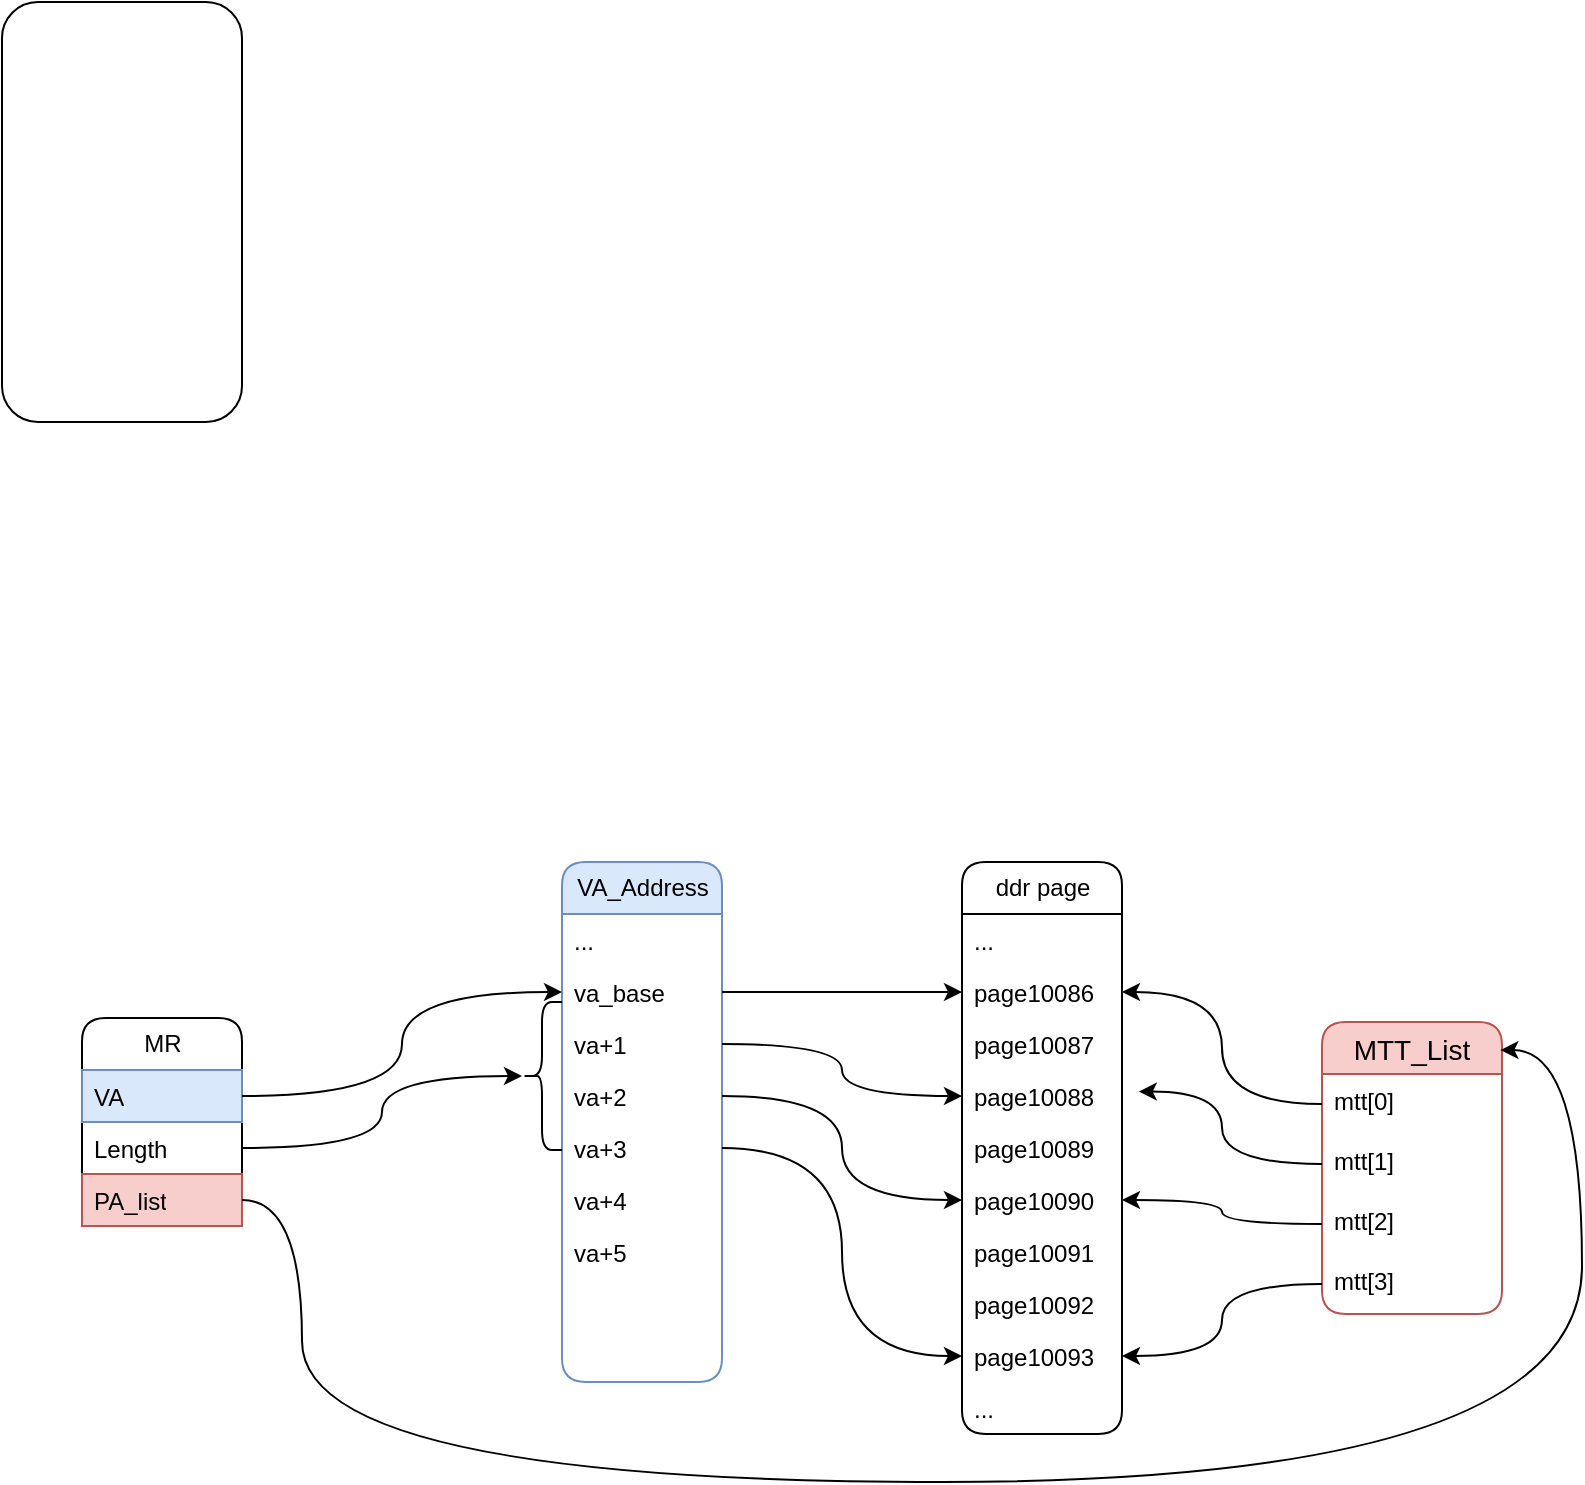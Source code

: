 <mxfile version="24.4.13" type="github">
  <diagram name="第 1 页" id="IA8q5VGQJ5AVUPT1Jvug">
    <mxGraphModel dx="1050" dy="530" grid="1" gridSize="10" guides="1" tooltips="1" connect="1" arrows="1" fold="1" page="1" pageScale="1" pageWidth="850" pageHeight="1100" math="0" shadow="0">
      <root>
        <mxCell id="0" />
        <mxCell id="1" parent="0" />
        <mxCell id="IOzcfl_0a_yyPQBSTq9G-1" value="" style="rounded=1;whiteSpace=wrap;html=1;" vertex="1" parent="1">
          <mxGeometry x="40" y="10" width="120" height="210" as="geometry" />
        </mxCell>
        <mxCell id="IOzcfl_0a_yyPQBSTq9G-9" value="MR" style="swimlane;fontStyle=0;childLayout=stackLayout;horizontal=1;startSize=26;horizontalStack=0;resizeParent=1;resizeParentMax=0;resizeLast=0;collapsible=1;marginBottom=0;html=1;rounded=1;swimlaneLine=1;" vertex="1" parent="1">
          <mxGeometry x="80" y="518" width="80" height="104" as="geometry" />
        </mxCell>
        <mxCell id="IOzcfl_0a_yyPQBSTq9G-10" value="VA" style="text;strokeColor=#6c8ebf;fillColor=#dae8fc;align=left;verticalAlign=top;spacingLeft=4;spacingRight=4;overflow=hidden;rotatable=0;points=[[0,0.5],[1,0.5]];portConstraint=eastwest;whiteSpace=wrap;html=1;" vertex="1" parent="IOzcfl_0a_yyPQBSTq9G-9">
          <mxGeometry y="26" width="80" height="26" as="geometry" />
        </mxCell>
        <mxCell id="IOzcfl_0a_yyPQBSTq9G-11" value="Length" style="text;align=left;verticalAlign=top;spacingLeft=4;spacingRight=4;overflow=hidden;rotatable=0;points=[[0,0.5],[1,0.5]];portConstraint=eastwest;whiteSpace=wrap;html=1;" vertex="1" parent="IOzcfl_0a_yyPQBSTq9G-9">
          <mxGeometry y="52" width="80" height="26" as="geometry" />
        </mxCell>
        <mxCell id="IOzcfl_0a_yyPQBSTq9G-12" value="PA_list" style="text;strokeColor=#b85450;fillColor=#f8cecc;align=left;verticalAlign=top;spacingLeft=4;spacingRight=4;overflow=hidden;rotatable=0;points=[[0,0.5],[1,0.5]];portConstraint=eastwest;whiteSpace=wrap;html=1;" vertex="1" parent="IOzcfl_0a_yyPQBSTq9G-9">
          <mxGeometry y="78" width="80" height="26" as="geometry" />
        </mxCell>
        <mxCell id="IOzcfl_0a_yyPQBSTq9G-13" value="VA_Address" style="swimlane;fontStyle=0;childLayout=stackLayout;horizontal=1;startSize=26;fillColor=#dae8fc;horizontalStack=0;resizeParent=1;resizeParentMax=0;resizeLast=0;collapsible=1;marginBottom=0;html=1;strokeColor=#6c8ebf;rounded=1;" vertex="1" parent="1">
          <mxGeometry x="320" y="440" width="80" height="260" as="geometry" />
        </mxCell>
        <mxCell id="IOzcfl_0a_yyPQBSTq9G-14" value="...&lt;div&gt;&lt;br&gt;&lt;/div&gt;&lt;div&gt;&lt;br&gt;&lt;/div&gt;" style="text;strokeColor=none;fillColor=none;align=left;verticalAlign=top;spacingLeft=4;spacingRight=4;overflow=hidden;rotatable=0;points=[[0,0.5],[1,0.5]];portConstraint=eastwest;whiteSpace=wrap;html=1;" vertex="1" parent="IOzcfl_0a_yyPQBSTq9G-13">
          <mxGeometry y="26" width="80" height="26" as="geometry" />
        </mxCell>
        <mxCell id="IOzcfl_0a_yyPQBSTq9G-15" value="va_base" style="text;strokeColor=none;fillColor=none;align=left;verticalAlign=top;spacingLeft=4;spacingRight=4;overflow=hidden;rotatable=0;points=[[0,0.5],[1,0.5]];portConstraint=eastwest;whiteSpace=wrap;html=1;" vertex="1" parent="IOzcfl_0a_yyPQBSTq9G-13">
          <mxGeometry y="52" width="80" height="26" as="geometry" />
        </mxCell>
        <mxCell id="IOzcfl_0a_yyPQBSTq9G-16" value="va+1&lt;div&gt;&lt;br&gt;&lt;/div&gt;" style="text;strokeColor=none;fillColor=none;align=left;verticalAlign=top;spacingLeft=4;spacingRight=4;overflow=hidden;rotatable=0;points=[[0,0.5],[1,0.5]];portConstraint=eastwest;whiteSpace=wrap;html=1;" vertex="1" parent="IOzcfl_0a_yyPQBSTq9G-13">
          <mxGeometry y="78" width="80" height="26" as="geometry" />
        </mxCell>
        <mxCell id="IOzcfl_0a_yyPQBSTq9G-21" value="va+2" style="text;strokeColor=none;fillColor=none;align=left;verticalAlign=top;spacingLeft=4;spacingRight=4;overflow=hidden;rotatable=0;points=[[0,0.5],[1,0.5]];portConstraint=eastwest;whiteSpace=wrap;html=1;" vertex="1" parent="IOzcfl_0a_yyPQBSTq9G-13">
          <mxGeometry y="104" width="80" height="26" as="geometry" />
        </mxCell>
        <mxCell id="IOzcfl_0a_yyPQBSTq9G-22" value="va+3" style="text;strokeColor=none;fillColor=none;align=left;verticalAlign=top;spacingLeft=4;spacingRight=4;overflow=hidden;rotatable=0;points=[[0,0.5],[1,0.5]];portConstraint=eastwest;whiteSpace=wrap;html=1;" vertex="1" parent="IOzcfl_0a_yyPQBSTq9G-13">
          <mxGeometry y="130" width="80" height="26" as="geometry" />
        </mxCell>
        <mxCell id="IOzcfl_0a_yyPQBSTq9G-23" value="va+4" style="text;strokeColor=none;fillColor=none;align=left;verticalAlign=top;spacingLeft=4;spacingRight=4;overflow=hidden;rotatable=0;points=[[0,0.5],[1,0.5]];portConstraint=eastwest;whiteSpace=wrap;html=1;" vertex="1" parent="IOzcfl_0a_yyPQBSTq9G-13">
          <mxGeometry y="156" width="80" height="26" as="geometry" />
        </mxCell>
        <mxCell id="IOzcfl_0a_yyPQBSTq9G-24" value="va+5" style="text;strokeColor=none;fillColor=none;align=left;verticalAlign=top;spacingLeft=4;spacingRight=4;overflow=hidden;rotatable=0;points=[[0,0.5],[1,0.5]];portConstraint=eastwest;whiteSpace=wrap;html=1;" vertex="1" parent="IOzcfl_0a_yyPQBSTq9G-13">
          <mxGeometry y="182" width="80" height="26" as="geometry" />
        </mxCell>
        <mxCell id="IOzcfl_0a_yyPQBSTq9G-25" style="text;strokeColor=none;fillColor=none;align=left;verticalAlign=top;spacingLeft=4;spacingRight=4;overflow=hidden;rotatable=0;points=[[0,0.5],[1,0.5]];portConstraint=eastwest;whiteSpace=wrap;html=1;" vertex="1" parent="IOzcfl_0a_yyPQBSTq9G-13">
          <mxGeometry y="208" width="80" height="26" as="geometry" />
        </mxCell>
        <mxCell id="IOzcfl_0a_yyPQBSTq9G-26" style="text;strokeColor=none;fillColor=none;align=left;verticalAlign=top;spacingLeft=4;spacingRight=4;overflow=hidden;rotatable=0;points=[[0,0.5],[1,0.5]];portConstraint=eastwest;whiteSpace=wrap;html=1;" vertex="1" parent="IOzcfl_0a_yyPQBSTq9G-13">
          <mxGeometry y="234" width="80" height="26" as="geometry" />
        </mxCell>
        <mxCell id="IOzcfl_0a_yyPQBSTq9G-17" value="ddr page" style="swimlane;fontStyle=0;childLayout=stackLayout;horizontal=1;startSize=26;horizontalStack=0;resizeParent=1;resizeParentMax=0;resizeLast=0;collapsible=1;marginBottom=0;html=1;rounded=1;" vertex="1" parent="1">
          <mxGeometry x="520" y="440" width="80" height="286" as="geometry" />
        </mxCell>
        <mxCell id="IOzcfl_0a_yyPQBSTq9G-18" value="..." style="text;strokeColor=none;fillColor=none;align=left;verticalAlign=top;spacingLeft=4;spacingRight=4;overflow=hidden;rotatable=0;points=[[0,0.5],[1,0.5]];portConstraint=eastwest;whiteSpace=wrap;html=1;" vertex="1" parent="IOzcfl_0a_yyPQBSTq9G-17">
          <mxGeometry y="26" width="80" height="26" as="geometry" />
        </mxCell>
        <mxCell id="IOzcfl_0a_yyPQBSTq9G-19" value="page10086" style="text;strokeColor=none;fillColor=none;align=left;verticalAlign=top;spacingLeft=4;spacingRight=4;overflow=hidden;rotatable=0;points=[[0,0.5],[1,0.5]];portConstraint=eastwest;whiteSpace=wrap;html=1;" vertex="1" parent="IOzcfl_0a_yyPQBSTq9G-17">
          <mxGeometry y="52" width="80" height="26" as="geometry" />
        </mxCell>
        <mxCell id="IOzcfl_0a_yyPQBSTq9G-20" value="page10087" style="text;strokeColor=none;fillColor=none;align=left;verticalAlign=top;spacingLeft=4;spacingRight=4;overflow=hidden;rotatable=0;points=[[0,0.5],[1,0.5]];portConstraint=eastwest;whiteSpace=wrap;html=1;" vertex="1" parent="IOzcfl_0a_yyPQBSTq9G-17">
          <mxGeometry y="78" width="80" height="26" as="geometry" />
        </mxCell>
        <mxCell id="IOzcfl_0a_yyPQBSTq9G-33" value="page10088" style="text;strokeColor=none;fillColor=none;align=left;verticalAlign=top;spacingLeft=4;spacingRight=4;overflow=hidden;rotatable=0;points=[[0,0.5],[1,0.5]];portConstraint=eastwest;whiteSpace=wrap;html=1;" vertex="1" parent="IOzcfl_0a_yyPQBSTq9G-17">
          <mxGeometry y="104" width="80" height="26" as="geometry" />
        </mxCell>
        <mxCell id="IOzcfl_0a_yyPQBSTq9G-32" value="page10089" style="text;strokeColor=none;fillColor=none;align=left;verticalAlign=top;spacingLeft=4;spacingRight=4;overflow=hidden;rotatable=0;points=[[0,0.5],[1,0.5]];portConstraint=eastwest;whiteSpace=wrap;html=1;" vertex="1" parent="IOzcfl_0a_yyPQBSTq9G-17">
          <mxGeometry y="130" width="80" height="26" as="geometry" />
        </mxCell>
        <mxCell id="IOzcfl_0a_yyPQBSTq9G-31" value="page10090" style="text;strokeColor=none;fillColor=none;align=left;verticalAlign=top;spacingLeft=4;spacingRight=4;overflow=hidden;rotatable=0;points=[[0,0.5],[1,0.5]];portConstraint=eastwest;whiteSpace=wrap;html=1;" vertex="1" parent="IOzcfl_0a_yyPQBSTq9G-17">
          <mxGeometry y="156" width="80" height="26" as="geometry" />
        </mxCell>
        <mxCell id="IOzcfl_0a_yyPQBSTq9G-30" value="page10091" style="text;strokeColor=none;fillColor=none;align=left;verticalAlign=top;spacingLeft=4;spacingRight=4;overflow=hidden;rotatable=0;points=[[0,0.5],[1,0.5]];portConstraint=eastwest;whiteSpace=wrap;html=1;" vertex="1" parent="IOzcfl_0a_yyPQBSTq9G-17">
          <mxGeometry y="182" width="80" height="26" as="geometry" />
        </mxCell>
        <mxCell id="IOzcfl_0a_yyPQBSTq9G-29" value="page10092" style="text;strokeColor=none;fillColor=none;align=left;verticalAlign=top;spacingLeft=4;spacingRight=4;overflow=hidden;rotatable=0;points=[[0,0.5],[1,0.5]];portConstraint=eastwest;whiteSpace=wrap;html=1;" vertex="1" parent="IOzcfl_0a_yyPQBSTq9G-17">
          <mxGeometry y="208" width="80" height="26" as="geometry" />
        </mxCell>
        <mxCell id="IOzcfl_0a_yyPQBSTq9G-28" value="page10093" style="text;strokeColor=none;fillColor=none;align=left;verticalAlign=top;spacingLeft=4;spacingRight=4;overflow=hidden;rotatable=0;points=[[0,0.5],[1,0.5]];portConstraint=eastwest;whiteSpace=wrap;html=1;" vertex="1" parent="IOzcfl_0a_yyPQBSTq9G-17">
          <mxGeometry y="234" width="80" height="26" as="geometry" />
        </mxCell>
        <mxCell id="IOzcfl_0a_yyPQBSTq9G-34" value="..." style="text;strokeColor=none;fillColor=none;align=left;verticalAlign=top;spacingLeft=4;spacingRight=4;overflow=hidden;rotatable=0;points=[[0,0.5],[1,0.5]];portConstraint=eastwest;whiteSpace=wrap;html=1;" vertex="1" parent="IOzcfl_0a_yyPQBSTq9G-17">
          <mxGeometry y="260" width="80" height="26" as="geometry" />
        </mxCell>
        <mxCell id="IOzcfl_0a_yyPQBSTq9G-35" style="edgeStyle=orthogonalEdgeStyle;rounded=0;orthogonalLoop=1;jettySize=auto;html=1;exitX=1;exitY=0.5;exitDx=0;exitDy=0;entryX=0;entryY=0.5;entryDx=0;entryDy=0;curved=1;" edge="1" parent="1" source="IOzcfl_0a_yyPQBSTq9G-15" target="IOzcfl_0a_yyPQBSTq9G-19">
          <mxGeometry relative="1" as="geometry" />
        </mxCell>
        <mxCell id="IOzcfl_0a_yyPQBSTq9G-36" style="edgeStyle=orthogonalEdgeStyle;rounded=0;orthogonalLoop=1;jettySize=auto;html=1;exitX=1;exitY=0.5;exitDx=0;exitDy=0;curved=1;" edge="1" parent="1" source="IOzcfl_0a_yyPQBSTq9G-16" target="IOzcfl_0a_yyPQBSTq9G-33">
          <mxGeometry relative="1" as="geometry" />
        </mxCell>
        <mxCell id="IOzcfl_0a_yyPQBSTq9G-37" style="edgeStyle=orthogonalEdgeStyle;rounded=0;orthogonalLoop=1;jettySize=auto;html=1;exitX=1;exitY=0.5;exitDx=0;exitDy=0;curved=1;" edge="1" parent="1" source="IOzcfl_0a_yyPQBSTq9G-21" target="IOzcfl_0a_yyPQBSTq9G-31">
          <mxGeometry relative="1" as="geometry" />
        </mxCell>
        <mxCell id="IOzcfl_0a_yyPQBSTq9G-38" style="edgeStyle=orthogonalEdgeStyle;rounded=0;orthogonalLoop=1;jettySize=auto;html=1;exitX=1;exitY=0.5;exitDx=0;exitDy=0;entryX=0;entryY=0.5;entryDx=0;entryDy=0;curved=1;" edge="1" parent="1" source="IOzcfl_0a_yyPQBSTq9G-22" target="IOzcfl_0a_yyPQBSTq9G-28">
          <mxGeometry relative="1" as="geometry" />
        </mxCell>
        <mxCell id="IOzcfl_0a_yyPQBSTq9G-39" style="edgeStyle=orthogonalEdgeStyle;rounded=0;orthogonalLoop=1;jettySize=auto;html=1;entryX=0;entryY=0.5;entryDx=0;entryDy=0;curved=1;" edge="1" parent="1" source="IOzcfl_0a_yyPQBSTq9G-10" target="IOzcfl_0a_yyPQBSTq9G-15">
          <mxGeometry relative="1" as="geometry" />
        </mxCell>
        <mxCell id="IOzcfl_0a_yyPQBSTq9G-40" value="" style="shape=curlyBracket;whiteSpace=wrap;html=1;rounded=1;labelPosition=left;verticalLabelPosition=middle;align=right;verticalAlign=middle;" vertex="1" parent="1">
          <mxGeometry x="300" y="510" width="20" height="74" as="geometry" />
        </mxCell>
        <mxCell id="IOzcfl_0a_yyPQBSTq9G-41" style="edgeStyle=orthogonalEdgeStyle;rounded=0;orthogonalLoop=1;jettySize=auto;html=1;exitX=1;exitY=0.5;exitDx=0;exitDy=0;curved=1;" edge="1" parent="1" source="IOzcfl_0a_yyPQBSTq9G-11" target="IOzcfl_0a_yyPQBSTq9G-40">
          <mxGeometry relative="1" as="geometry" />
        </mxCell>
        <mxCell id="IOzcfl_0a_yyPQBSTq9G-42" value="MTT_List" style="swimlane;fontStyle=0;childLayout=stackLayout;horizontal=1;startSize=26;horizontalStack=0;resizeParent=1;resizeParentMax=0;resizeLast=0;collapsible=1;marginBottom=0;align=center;fontSize=14;rounded=1;fillColor=#f8cecc;strokeColor=#b85450;" vertex="1" parent="1">
          <mxGeometry x="700" y="520" width="90" height="146" as="geometry" />
        </mxCell>
        <mxCell id="IOzcfl_0a_yyPQBSTq9G-43" value="mtt[0]" style="text;strokeColor=none;fillColor=none;spacingLeft=4;spacingRight=4;overflow=hidden;rotatable=0;points=[[0,0.5],[1,0.5]];portConstraint=eastwest;fontSize=12;whiteSpace=wrap;html=1;" vertex="1" parent="IOzcfl_0a_yyPQBSTq9G-42">
          <mxGeometry y="26" width="90" height="30" as="geometry" />
        </mxCell>
        <mxCell id="IOzcfl_0a_yyPQBSTq9G-44" value="mtt[1]" style="text;strokeColor=none;fillColor=none;spacingLeft=4;spacingRight=4;overflow=hidden;rotatable=0;points=[[0,0.5],[1,0.5]];portConstraint=eastwest;fontSize=12;whiteSpace=wrap;html=1;" vertex="1" parent="IOzcfl_0a_yyPQBSTq9G-42">
          <mxGeometry y="56" width="90" height="30" as="geometry" />
        </mxCell>
        <mxCell id="IOzcfl_0a_yyPQBSTq9G-46" value="mtt[2]" style="text;strokeColor=none;fillColor=none;spacingLeft=4;spacingRight=4;overflow=hidden;rotatable=0;points=[[0,0.5],[1,0.5]];portConstraint=eastwest;fontSize=12;whiteSpace=wrap;html=1;" vertex="1" parent="IOzcfl_0a_yyPQBSTq9G-42">
          <mxGeometry y="86" width="90" height="30" as="geometry" />
        </mxCell>
        <mxCell id="IOzcfl_0a_yyPQBSTq9G-45" value="mtt[3]" style="text;strokeColor=none;fillColor=none;spacingLeft=4;spacingRight=4;overflow=hidden;rotatable=0;points=[[0,0.5],[1,0.5]];portConstraint=eastwest;fontSize=12;whiteSpace=wrap;html=1;" vertex="1" parent="IOzcfl_0a_yyPQBSTq9G-42">
          <mxGeometry y="116" width="90" height="30" as="geometry" />
        </mxCell>
        <mxCell id="IOzcfl_0a_yyPQBSTq9G-47" style="edgeStyle=orthogonalEdgeStyle;rounded=0;orthogonalLoop=1;jettySize=auto;html=1;exitX=0;exitY=0.5;exitDx=0;exitDy=0;curved=1;" edge="1" parent="1" source="IOzcfl_0a_yyPQBSTq9G-43" target="IOzcfl_0a_yyPQBSTq9G-19">
          <mxGeometry relative="1" as="geometry" />
        </mxCell>
        <mxCell id="IOzcfl_0a_yyPQBSTq9G-48" style="edgeStyle=orthogonalEdgeStyle;rounded=0;orthogonalLoop=1;jettySize=auto;html=1;exitX=0;exitY=0.5;exitDx=0;exitDy=0;entryX=1.105;entryY=0.415;entryDx=0;entryDy=0;entryPerimeter=0;curved=1;" edge="1" parent="1" source="IOzcfl_0a_yyPQBSTq9G-44" target="IOzcfl_0a_yyPQBSTq9G-33">
          <mxGeometry relative="1" as="geometry" />
        </mxCell>
        <mxCell id="IOzcfl_0a_yyPQBSTq9G-49" style="edgeStyle=orthogonalEdgeStyle;rounded=0;orthogonalLoop=1;jettySize=auto;html=1;exitX=0;exitY=0.5;exitDx=0;exitDy=0;entryX=1;entryY=0.5;entryDx=0;entryDy=0;curved=1;" edge="1" parent="1" source="IOzcfl_0a_yyPQBSTq9G-46" target="IOzcfl_0a_yyPQBSTq9G-31">
          <mxGeometry relative="1" as="geometry" />
        </mxCell>
        <mxCell id="IOzcfl_0a_yyPQBSTq9G-50" style="edgeStyle=orthogonalEdgeStyle;rounded=0;orthogonalLoop=1;jettySize=auto;html=1;exitX=0;exitY=0.5;exitDx=0;exitDy=0;entryX=1;entryY=0.5;entryDx=0;entryDy=0;curved=1;" edge="1" parent="1" source="IOzcfl_0a_yyPQBSTq9G-45" target="IOzcfl_0a_yyPQBSTq9G-28">
          <mxGeometry relative="1" as="geometry" />
        </mxCell>
        <mxCell id="IOzcfl_0a_yyPQBSTq9G-51" style="edgeStyle=orthogonalEdgeStyle;rounded=0;orthogonalLoop=1;jettySize=auto;html=1;exitX=1;exitY=0.5;exitDx=0;exitDy=0;entryX=0.991;entryY=0.096;entryDx=0;entryDy=0;entryPerimeter=0;curved=1;" edge="1" parent="1" source="IOzcfl_0a_yyPQBSTq9G-12" target="IOzcfl_0a_yyPQBSTq9G-42">
          <mxGeometry relative="1" as="geometry">
            <Array as="points">
              <mxPoint x="190" y="609" />
              <mxPoint x="190" y="750" />
              <mxPoint x="830" y="750" />
              <mxPoint x="830" y="534" />
            </Array>
          </mxGeometry>
        </mxCell>
      </root>
    </mxGraphModel>
  </diagram>
</mxfile>
